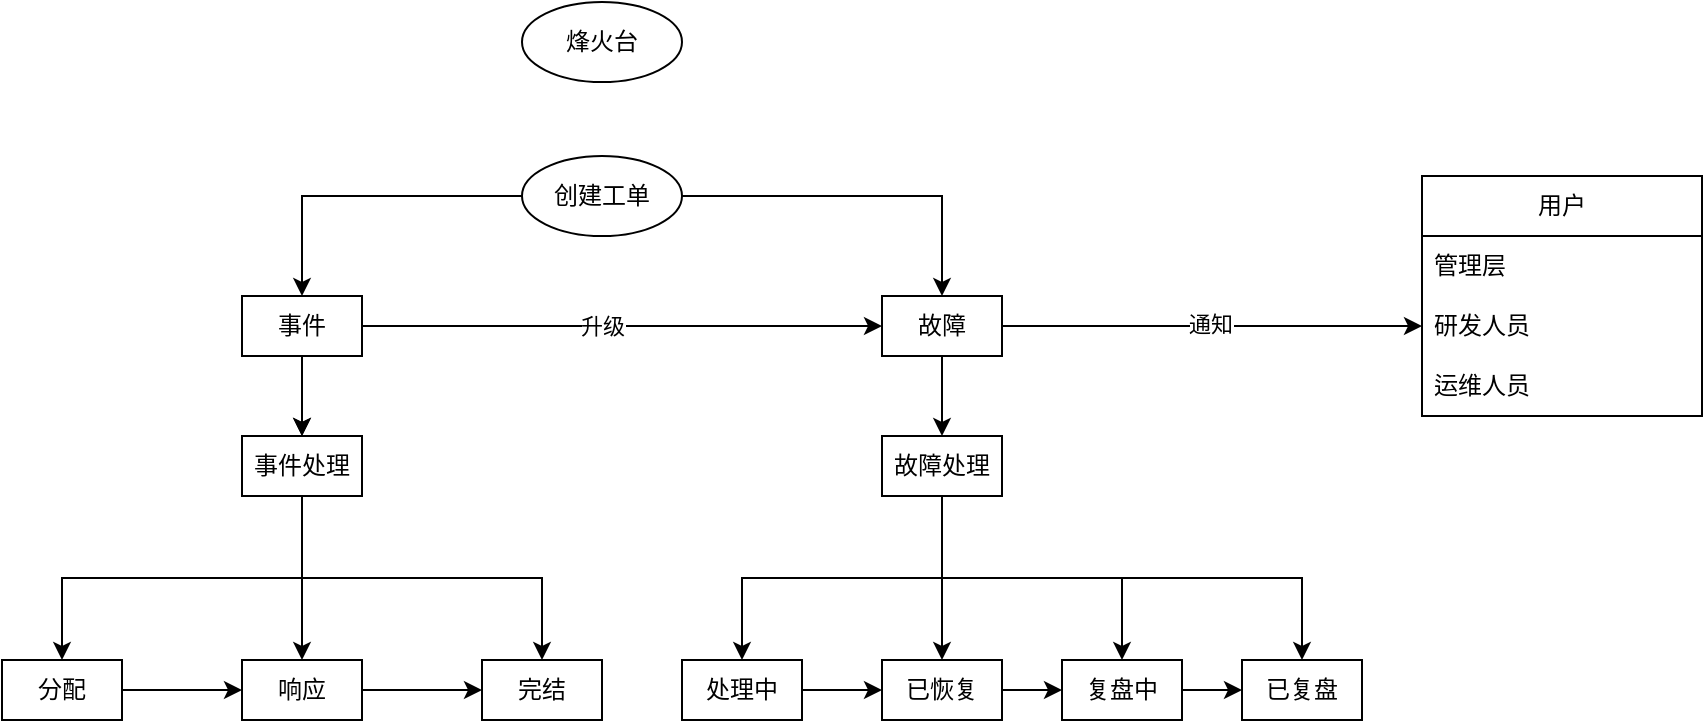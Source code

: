 <mxfile version="21.6.6" type="github">
  <diagram name="第 1 页" id="-WIHNXKfvVTFxInO3pld">
    <mxGraphModel dx="1050" dy="553" grid="1" gridSize="10" guides="1" tooltips="1" connect="1" arrows="1" fold="1" page="1" pageScale="1" pageWidth="827" pageHeight="1169" math="0" shadow="0">
      <root>
        <mxCell id="0" />
        <mxCell id="1" parent="0" />
        <mxCell id="OSD-rZQ_V-XbJ5NN2biw-14" style="edgeStyle=orthogonalEdgeStyle;rounded=0;orthogonalLoop=1;jettySize=auto;html=1;exitX=0;exitY=0.5;exitDx=0;exitDy=0;entryX=0.5;entryY=0;entryDx=0;entryDy=0;" edge="1" parent="1" source="OSD-rZQ_V-XbJ5NN2biw-2" target="OSD-rZQ_V-XbJ5NN2biw-5">
          <mxGeometry relative="1" as="geometry" />
        </mxCell>
        <mxCell id="OSD-rZQ_V-XbJ5NN2biw-15" style="edgeStyle=orthogonalEdgeStyle;rounded=0;orthogonalLoop=1;jettySize=auto;html=1;exitX=1;exitY=0.5;exitDx=0;exitDy=0;entryX=0.5;entryY=0;entryDx=0;entryDy=0;" edge="1" parent="1" source="OSD-rZQ_V-XbJ5NN2biw-2" target="OSD-rZQ_V-XbJ5NN2biw-6">
          <mxGeometry relative="1" as="geometry" />
        </mxCell>
        <mxCell id="OSD-rZQ_V-XbJ5NN2biw-2" value="创建工单" style="ellipse;whiteSpace=wrap;html=1;" vertex="1" parent="1">
          <mxGeometry x="360" y="107" width="80" height="40" as="geometry" />
        </mxCell>
        <mxCell id="OSD-rZQ_V-XbJ5NN2biw-8" style="edgeStyle=orthogonalEdgeStyle;rounded=0;orthogonalLoop=1;jettySize=auto;html=1;exitX=1;exitY=0.5;exitDx=0;exitDy=0;entryX=0;entryY=0.5;entryDx=0;entryDy=0;" edge="1" parent="1" source="OSD-rZQ_V-XbJ5NN2biw-5" target="OSD-rZQ_V-XbJ5NN2biw-6">
          <mxGeometry relative="1" as="geometry" />
        </mxCell>
        <mxCell id="OSD-rZQ_V-XbJ5NN2biw-12" value="升级" style="edgeLabel;html=1;align=center;verticalAlign=middle;resizable=0;points=[];" vertex="1" connectable="0" parent="OSD-rZQ_V-XbJ5NN2biw-8">
          <mxGeometry x="-0.055" y="-1" relative="1" as="geometry">
            <mxPoint x="-3" y="-1" as="offset" />
          </mxGeometry>
        </mxCell>
        <mxCell id="OSD-rZQ_V-XbJ5NN2biw-5" value="事件" style="rounded=0;whiteSpace=wrap;html=1;" vertex="1" parent="1">
          <mxGeometry x="220" y="177" width="60" height="30" as="geometry" />
        </mxCell>
        <mxCell id="OSD-rZQ_V-XbJ5NN2biw-49" style="edgeStyle=orthogonalEdgeStyle;rounded=0;orthogonalLoop=1;jettySize=auto;html=1;exitX=1;exitY=0.5;exitDx=0;exitDy=0;entryX=0;entryY=0.5;entryDx=0;entryDy=0;" edge="1" parent="1" source="OSD-rZQ_V-XbJ5NN2biw-6" target="OSD-rZQ_V-XbJ5NN2biw-45">
          <mxGeometry relative="1" as="geometry" />
        </mxCell>
        <mxCell id="OSD-rZQ_V-XbJ5NN2biw-50" value="通知" style="edgeLabel;html=1;align=center;verticalAlign=middle;resizable=0;points=[];" vertex="1" connectable="0" parent="OSD-rZQ_V-XbJ5NN2biw-49">
          <mxGeometry x="-0.009" y="-4" relative="1" as="geometry">
            <mxPoint y="-5" as="offset" />
          </mxGeometry>
        </mxCell>
        <mxCell id="OSD-rZQ_V-XbJ5NN2biw-67" style="edgeStyle=orthogonalEdgeStyle;rounded=0;orthogonalLoop=1;jettySize=auto;html=1;exitX=0.5;exitY=1;exitDx=0;exitDy=0;entryX=0.5;entryY=0;entryDx=0;entryDy=0;" edge="1" parent="1" source="OSD-rZQ_V-XbJ5NN2biw-6" target="OSD-rZQ_V-XbJ5NN2biw-62">
          <mxGeometry relative="1" as="geometry" />
        </mxCell>
        <mxCell id="OSD-rZQ_V-XbJ5NN2biw-6" value="故障" style="rounded=0;whiteSpace=wrap;html=1;" vertex="1" parent="1">
          <mxGeometry x="540" y="177" width="60" height="30" as="geometry" />
        </mxCell>
        <mxCell id="OSD-rZQ_V-XbJ5NN2biw-26" style="edgeStyle=orthogonalEdgeStyle;rounded=0;orthogonalLoop=1;jettySize=auto;html=1;exitX=1;exitY=0.5;exitDx=0;exitDy=0;entryX=0;entryY=0.5;entryDx=0;entryDy=0;" edge="1" parent="1" source="OSD-rZQ_V-XbJ5NN2biw-17" target="OSD-rZQ_V-XbJ5NN2biw-19">
          <mxGeometry relative="1" as="geometry" />
        </mxCell>
        <mxCell id="OSD-rZQ_V-XbJ5NN2biw-17" value="分配" style="rounded=0;whiteSpace=wrap;html=1;" vertex="1" parent="1">
          <mxGeometry x="100" y="359" width="60" height="30" as="geometry" />
        </mxCell>
        <mxCell id="OSD-rZQ_V-XbJ5NN2biw-27" style="edgeStyle=orthogonalEdgeStyle;rounded=0;orthogonalLoop=1;jettySize=auto;html=1;exitX=1;exitY=0.5;exitDx=0;exitDy=0;entryX=0;entryY=0.5;entryDx=0;entryDy=0;" edge="1" parent="1" source="OSD-rZQ_V-XbJ5NN2biw-19" target="OSD-rZQ_V-XbJ5NN2biw-20">
          <mxGeometry relative="1" as="geometry" />
        </mxCell>
        <mxCell id="OSD-rZQ_V-XbJ5NN2biw-19" value="响应" style="rounded=0;whiteSpace=wrap;html=1;" vertex="1" parent="1">
          <mxGeometry x="220" y="359" width="60" height="30" as="geometry" />
        </mxCell>
        <mxCell id="OSD-rZQ_V-XbJ5NN2biw-20" value="完结" style="rounded=0;whiteSpace=wrap;html=1;" vertex="1" parent="1">
          <mxGeometry x="340" y="359" width="60" height="30" as="geometry" />
        </mxCell>
        <mxCell id="OSD-rZQ_V-XbJ5NN2biw-68" style="edgeStyle=orthogonalEdgeStyle;rounded=0;orthogonalLoop=1;jettySize=auto;html=1;exitX=1;exitY=0.5;exitDx=0;exitDy=0;entryX=0;entryY=0.5;entryDx=0;entryDy=0;" edge="1" parent="1" source="OSD-rZQ_V-XbJ5NN2biw-28" target="OSD-rZQ_V-XbJ5NN2biw-29">
          <mxGeometry relative="1" as="geometry" />
        </mxCell>
        <mxCell id="OSD-rZQ_V-XbJ5NN2biw-28" value="处理中" style="rounded=0;whiteSpace=wrap;html=1;" vertex="1" parent="1">
          <mxGeometry x="440" y="359" width="60" height="30" as="geometry" />
        </mxCell>
        <mxCell id="OSD-rZQ_V-XbJ5NN2biw-69" style="edgeStyle=orthogonalEdgeStyle;rounded=0;orthogonalLoop=1;jettySize=auto;html=1;exitX=1;exitY=0.5;exitDx=0;exitDy=0;entryX=0;entryY=0.5;entryDx=0;entryDy=0;" edge="1" parent="1" source="OSD-rZQ_V-XbJ5NN2biw-29" target="OSD-rZQ_V-XbJ5NN2biw-30">
          <mxGeometry relative="1" as="geometry" />
        </mxCell>
        <mxCell id="OSD-rZQ_V-XbJ5NN2biw-29" value="已恢复" style="rounded=0;whiteSpace=wrap;html=1;" vertex="1" parent="1">
          <mxGeometry x="540" y="359" width="60" height="30" as="geometry" />
        </mxCell>
        <mxCell id="OSD-rZQ_V-XbJ5NN2biw-70" style="edgeStyle=orthogonalEdgeStyle;rounded=0;orthogonalLoop=1;jettySize=auto;html=1;exitX=1;exitY=0.5;exitDx=0;exitDy=0;entryX=0;entryY=0.5;entryDx=0;entryDy=0;" edge="1" parent="1" source="OSD-rZQ_V-XbJ5NN2biw-30" target="OSD-rZQ_V-XbJ5NN2biw-31">
          <mxGeometry relative="1" as="geometry" />
        </mxCell>
        <mxCell id="OSD-rZQ_V-XbJ5NN2biw-30" value="复盘中" style="rounded=0;whiteSpace=wrap;html=1;" vertex="1" parent="1">
          <mxGeometry x="630" y="359" width="60" height="30" as="geometry" />
        </mxCell>
        <mxCell id="OSD-rZQ_V-XbJ5NN2biw-31" value="已复盘" style="rounded=0;whiteSpace=wrap;html=1;" vertex="1" parent="1">
          <mxGeometry x="720" y="359" width="60" height="30" as="geometry" />
        </mxCell>
        <mxCell id="OSD-rZQ_V-XbJ5NN2biw-43" value="用户" style="swimlane;fontStyle=0;childLayout=stackLayout;horizontal=1;startSize=30;horizontalStack=0;resizeParent=1;resizeParentMax=0;resizeLast=0;collapsible=1;marginBottom=0;whiteSpace=wrap;html=1;" vertex="1" parent="1">
          <mxGeometry x="810" y="117" width="140" height="120" as="geometry">
            <mxRectangle x="430" y="370" width="60" height="30" as="alternateBounds" />
          </mxGeometry>
        </mxCell>
        <mxCell id="OSD-rZQ_V-XbJ5NN2biw-44" value="管理层" style="text;strokeColor=none;fillColor=none;align=left;verticalAlign=middle;spacingLeft=4;spacingRight=4;overflow=hidden;points=[[0,0.5],[1,0.5]];portConstraint=eastwest;rotatable=0;whiteSpace=wrap;html=1;" vertex="1" parent="OSD-rZQ_V-XbJ5NN2biw-43">
          <mxGeometry y="30" width="140" height="30" as="geometry" />
        </mxCell>
        <mxCell id="OSD-rZQ_V-XbJ5NN2biw-45" value="研发人员" style="text;strokeColor=none;fillColor=none;align=left;verticalAlign=middle;spacingLeft=4;spacingRight=4;overflow=hidden;points=[[0,0.5],[1,0.5]];portConstraint=eastwest;rotatable=0;whiteSpace=wrap;html=1;" vertex="1" parent="OSD-rZQ_V-XbJ5NN2biw-43">
          <mxGeometry y="60" width="140" height="30" as="geometry" />
        </mxCell>
        <mxCell id="OSD-rZQ_V-XbJ5NN2biw-46" value="运维人员" style="text;strokeColor=none;fillColor=none;align=left;verticalAlign=middle;spacingLeft=4;spacingRight=4;overflow=hidden;points=[[0,0.5],[1,0.5]];portConstraint=eastwest;rotatable=0;whiteSpace=wrap;html=1;" vertex="1" parent="OSD-rZQ_V-XbJ5NN2biw-43">
          <mxGeometry y="90" width="140" height="30" as="geometry" />
        </mxCell>
        <mxCell id="OSD-rZQ_V-XbJ5NN2biw-54" value="烽火台" style="ellipse;whiteSpace=wrap;html=1;" vertex="1" parent="1">
          <mxGeometry x="360" y="30" width="80" height="40" as="geometry" />
        </mxCell>
        <mxCell id="OSD-rZQ_V-XbJ5NN2biw-60" value="" style="edgeStyle=orthogonalEdgeStyle;rounded=0;orthogonalLoop=1;jettySize=auto;html=1;exitX=0.5;exitY=1;exitDx=0;exitDy=0;entryX=0.5;entryY=0;entryDx=0;entryDy=0;" edge="1" parent="1" source="OSD-rZQ_V-XbJ5NN2biw-5" target="OSD-rZQ_V-XbJ5NN2biw-58">
          <mxGeometry relative="1" as="geometry">
            <mxPoint x="250" y="207" as="sourcePoint" />
            <mxPoint x="370" y="317" as="targetPoint" />
          </mxGeometry>
        </mxCell>
        <mxCell id="OSD-rZQ_V-XbJ5NN2biw-61" value="" style="edgeStyle=orthogonalEdgeStyle;rounded=0;orthogonalLoop=1;jettySize=auto;html=1;exitX=0.5;exitY=1;exitDx=0;exitDy=0;entryX=0.5;entryY=0;entryDx=0;entryDy=0;" edge="1" parent="1" source="OSD-rZQ_V-XbJ5NN2biw-5" target="OSD-rZQ_V-XbJ5NN2biw-58">
          <mxGeometry relative="1" as="geometry">
            <mxPoint x="250" y="207" as="sourcePoint" />
            <mxPoint x="250" y="317" as="targetPoint" />
          </mxGeometry>
        </mxCell>
        <mxCell id="OSD-rZQ_V-XbJ5NN2biw-71" style="edgeStyle=orthogonalEdgeStyle;rounded=0;orthogonalLoop=1;jettySize=auto;html=1;exitX=0.5;exitY=1;exitDx=0;exitDy=0;entryX=0.5;entryY=0;entryDx=0;entryDy=0;" edge="1" parent="1" source="OSD-rZQ_V-XbJ5NN2biw-58" target="OSD-rZQ_V-XbJ5NN2biw-19">
          <mxGeometry relative="1" as="geometry" />
        </mxCell>
        <mxCell id="OSD-rZQ_V-XbJ5NN2biw-72" style="edgeStyle=orthogonalEdgeStyle;rounded=0;orthogonalLoop=1;jettySize=auto;html=1;exitX=0.5;exitY=1;exitDx=0;exitDy=0;" edge="1" parent="1" source="OSD-rZQ_V-XbJ5NN2biw-58" target="OSD-rZQ_V-XbJ5NN2biw-17">
          <mxGeometry relative="1" as="geometry" />
        </mxCell>
        <mxCell id="OSD-rZQ_V-XbJ5NN2biw-73" style="edgeStyle=orthogonalEdgeStyle;rounded=0;orthogonalLoop=1;jettySize=auto;html=1;exitX=0.5;exitY=1;exitDx=0;exitDy=0;entryX=0.5;entryY=0;entryDx=0;entryDy=0;" edge="1" parent="1" source="OSD-rZQ_V-XbJ5NN2biw-58" target="OSD-rZQ_V-XbJ5NN2biw-20">
          <mxGeometry relative="1" as="geometry" />
        </mxCell>
        <mxCell id="OSD-rZQ_V-XbJ5NN2biw-58" value="事件处理&lt;br&gt;" style="rounded=0;whiteSpace=wrap;html=1;" vertex="1" parent="1">
          <mxGeometry x="220" y="247" width="60" height="30" as="geometry" />
        </mxCell>
        <mxCell id="OSD-rZQ_V-XbJ5NN2biw-74" style="edgeStyle=orthogonalEdgeStyle;rounded=0;orthogonalLoop=1;jettySize=auto;html=1;exitX=0.5;exitY=1;exitDx=0;exitDy=0;entryX=0.5;entryY=0;entryDx=0;entryDy=0;" edge="1" parent="1" source="OSD-rZQ_V-XbJ5NN2biw-62" target="OSD-rZQ_V-XbJ5NN2biw-29">
          <mxGeometry relative="1" as="geometry" />
        </mxCell>
        <mxCell id="OSD-rZQ_V-XbJ5NN2biw-75" style="edgeStyle=orthogonalEdgeStyle;rounded=0;orthogonalLoop=1;jettySize=auto;html=1;exitX=0.5;exitY=1;exitDx=0;exitDy=0;entryX=0.5;entryY=0;entryDx=0;entryDy=0;" edge="1" parent="1" source="OSD-rZQ_V-XbJ5NN2biw-62" target="OSD-rZQ_V-XbJ5NN2biw-28">
          <mxGeometry relative="1" as="geometry" />
        </mxCell>
        <mxCell id="OSD-rZQ_V-XbJ5NN2biw-76" style="edgeStyle=orthogonalEdgeStyle;rounded=0;orthogonalLoop=1;jettySize=auto;html=1;exitX=0.5;exitY=1;exitDx=0;exitDy=0;entryX=0.5;entryY=0;entryDx=0;entryDy=0;" edge="1" parent="1" source="OSD-rZQ_V-XbJ5NN2biw-62" target="OSD-rZQ_V-XbJ5NN2biw-30">
          <mxGeometry relative="1" as="geometry" />
        </mxCell>
        <mxCell id="OSD-rZQ_V-XbJ5NN2biw-77" style="edgeStyle=orthogonalEdgeStyle;rounded=0;orthogonalLoop=1;jettySize=auto;html=1;exitX=0.5;exitY=1;exitDx=0;exitDy=0;entryX=0.5;entryY=0;entryDx=0;entryDy=0;" edge="1" parent="1" source="OSD-rZQ_V-XbJ5NN2biw-62" target="OSD-rZQ_V-XbJ5NN2biw-31">
          <mxGeometry relative="1" as="geometry" />
        </mxCell>
        <mxCell id="OSD-rZQ_V-XbJ5NN2biw-62" value="故障处理" style="rounded=0;whiteSpace=wrap;html=1;" vertex="1" parent="1">
          <mxGeometry x="540" y="247" width="60" height="30" as="geometry" />
        </mxCell>
      </root>
    </mxGraphModel>
  </diagram>
</mxfile>
